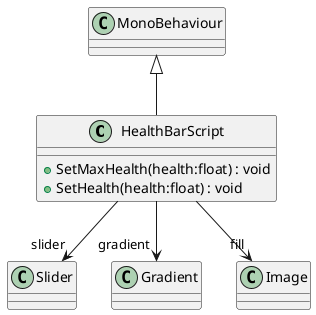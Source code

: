 @startuml
class HealthBarScript {
    + SetMaxHealth(health:float) : void
    + SetHealth(health:float) : void
}
MonoBehaviour <|-- HealthBarScript
HealthBarScript --> "slider" Slider
HealthBarScript --> "gradient" Gradient
HealthBarScript --> "fill" Image
@enduml
